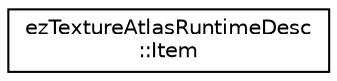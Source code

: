 digraph "Graphical Class Hierarchy"
{
 // LATEX_PDF_SIZE
  edge [fontname="Helvetica",fontsize="10",labelfontname="Helvetica",labelfontsize="10"];
  node [fontname="Helvetica",fontsize="10",shape=record];
  rankdir="LR";
  Node0 [label="ezTextureAtlasRuntimeDesc\l::Item",height=0.2,width=0.4,color="black", fillcolor="white", style="filled",URL="$d1/d60/structez_texture_atlas_runtime_desc_1_1_item.htm",tooltip=" "];
}
